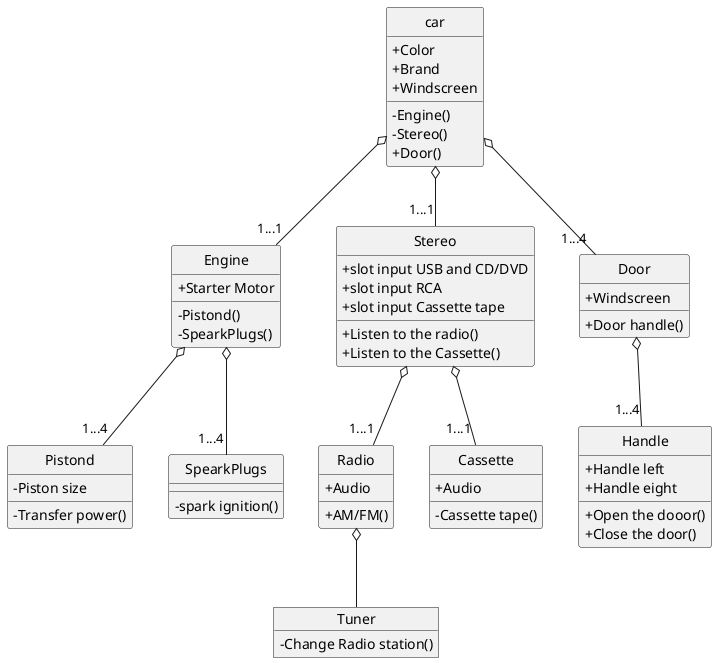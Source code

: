 @startuml
skinparam classAttributeIconSize 0
hide circle
class car{
   + Color
   + Brand
   + Windscreen
   -Engine()
   -Stereo()
   +Door()
}
class Engine{
+ Starter Motor
-Pistond()
-SpearkPlugs()
}
class Stereo{
 +slot input USB and CD/DVD
 +slot input RCA
 +slot input Cassette tape
 +Listen to the radio()
 +Listen to the Cassette()
}
class Door{
+Windscreen
+Door handle()
}
class Pistond{
-Piston size
-Transfer power()
}
class SpearkPlugs{
-spark ignition()
}
class Radio{
+Audio
+AM/FM()
}
class Cassette{
+Audio
-Cassette tape()
}
class Handle{
+Handle left
+Handle eight
+Open the dooor()
+Close the door()
}
object Tuner{

-Change Radio station()
}

car o-- "1...1"Engine
car o-- "1...1"Stereo
car o-- "1...4"Door
Engine o-- "1...4"Pistond
Engine o-- "1...4"SpearkPlugs
Stereo o--  "1...1"Radio
Stereo o-- "1...1"Cassette
Door o-- "1...4"Handle
Radio o-- Tuner


@enduml